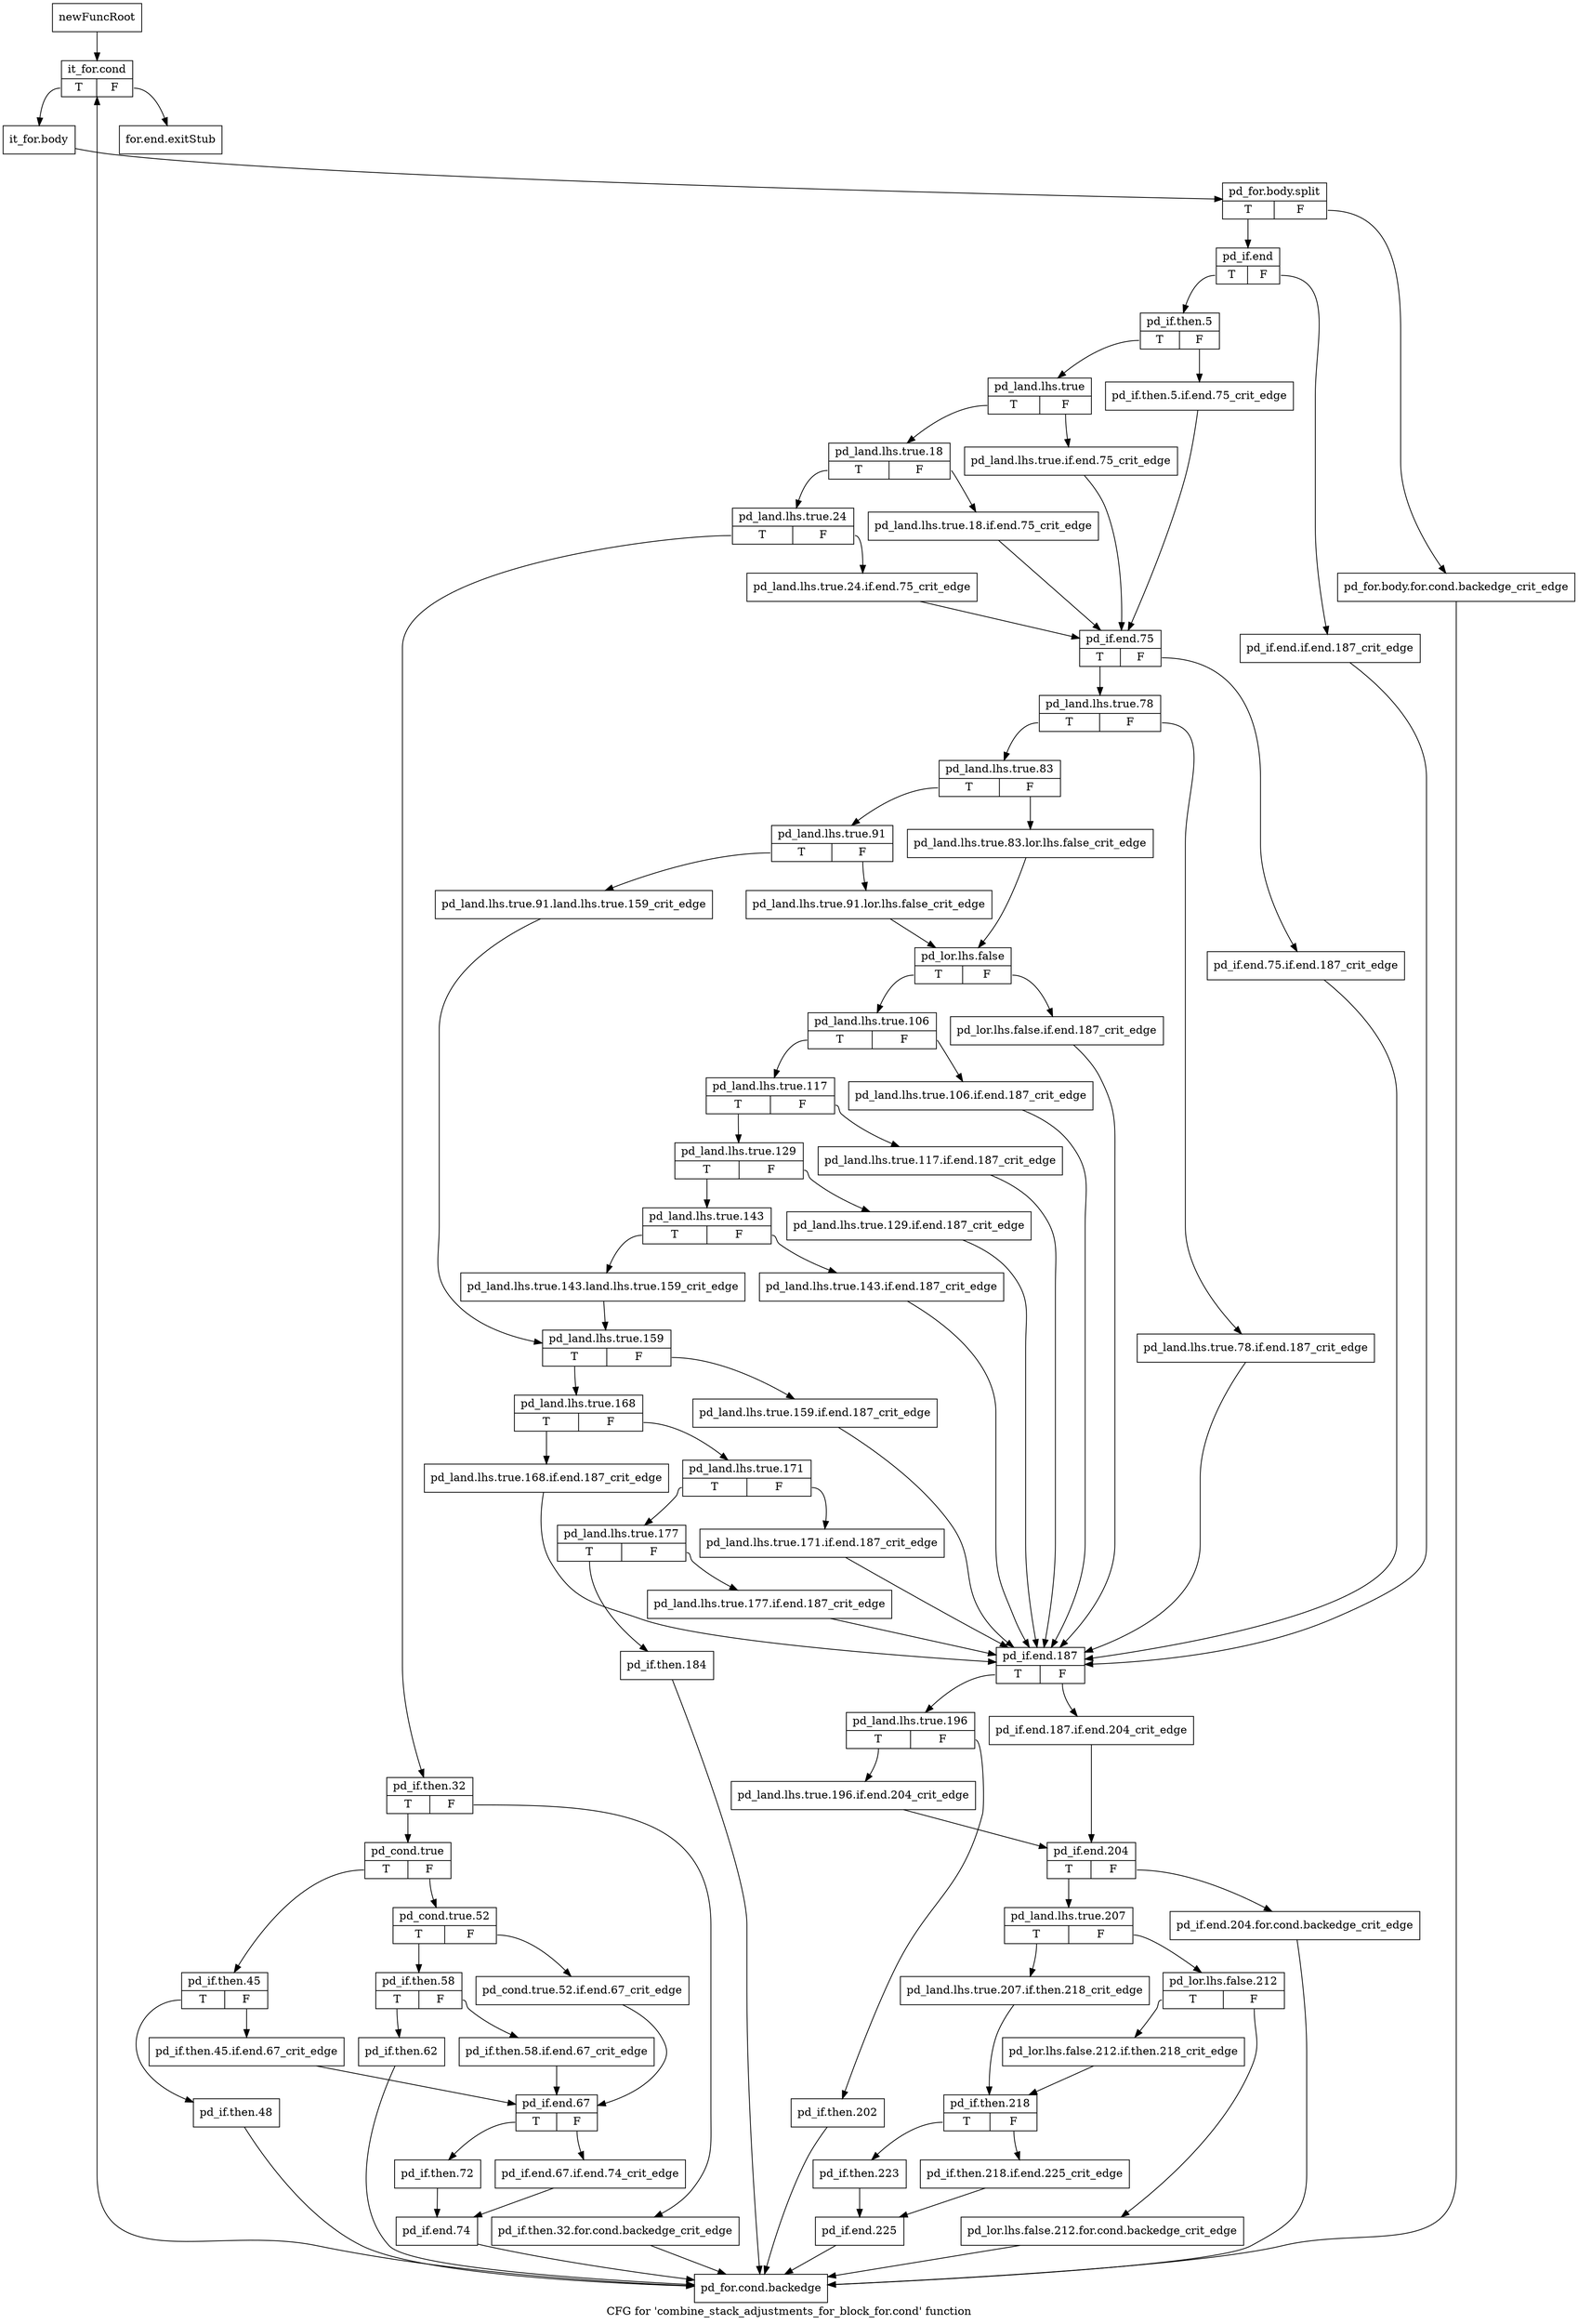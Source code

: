 digraph "CFG for 'combine_stack_adjustments_for_block_for.cond' function" {
	label="CFG for 'combine_stack_adjustments_for_block_for.cond' function";

	Node0xbacba10 [shape=record,label="{newFuncRoot}"];
	Node0xbacba10 -> Node0xbacc150;
	Node0xbacc100 [shape=record,label="{for.end.exitStub}"];
	Node0xbacc150 [shape=record,label="{it_for.cond|{<s0>T|<s1>F}}"];
	Node0xbacc150:s0 -> Node0xbacc1a0;
	Node0xbacc150:s1 -> Node0xbacc100;
	Node0xbacc1a0 [shape=record,label="{it_for.body}"];
	Node0xbacc1a0 -> Node0xfaeae20;
	Node0xfaeae20 [shape=record,label="{pd_for.body.split|{<s0>T|<s1>F}}"];
	Node0xfaeae20:s0 -> Node0xbacc240;
	Node0xfaeae20:s1 -> Node0xbacc1f0;
	Node0xbacc1f0 [shape=record,label="{pd_for.body.for.cond.backedge_crit_edge}"];
	Node0xbacc1f0 -> Node0xbacd820;
	Node0xbacc240 [shape=record,label="{pd_if.end|{<s0>T|<s1>F}}"];
	Node0xbacc240:s0 -> Node0xbacc2e0;
	Node0xbacc240:s1 -> Node0xbacc290;
	Node0xbacc290 [shape=record,label="{pd_if.end.if.end.187_crit_edge}"];
	Node0xbacc290 -> Node0xbacce70;
	Node0xbacc2e0 [shape=record,label="{pd_if.then.5|{<s0>T|<s1>F}}"];
	Node0xbacc2e0:s0 -> Node0xbacc380;
	Node0xbacc2e0:s1 -> Node0xbacc330;
	Node0xbacc330 [shape=record,label="{pd_if.then.5.if.end.75_crit_edge}"];
	Node0xbacc330 -> Node0xbacc560;
	Node0xbacc380 [shape=record,label="{pd_land.lhs.true|{<s0>T|<s1>F}}"];
	Node0xbacc380:s0 -> Node0xbacc420;
	Node0xbacc380:s1 -> Node0xbacc3d0;
	Node0xbacc3d0 [shape=record,label="{pd_land.lhs.true.if.end.75_crit_edge}"];
	Node0xbacc3d0 -> Node0xbacc560;
	Node0xbacc420 [shape=record,label="{pd_land.lhs.true.18|{<s0>T|<s1>F}}"];
	Node0xbacc420:s0 -> Node0xbacc4c0;
	Node0xbacc420:s1 -> Node0xbacc470;
	Node0xbacc470 [shape=record,label="{pd_land.lhs.true.18.if.end.75_crit_edge}"];
	Node0xbacc470 -> Node0xbacc560;
	Node0xbacc4c0 [shape=record,label="{pd_land.lhs.true.24|{<s0>T|<s1>F}}"];
	Node0xbacc4c0:s0 -> Node0xbacd370;
	Node0xbacc4c0:s1 -> Node0xbacc510;
	Node0xbacc510 [shape=record,label="{pd_land.lhs.true.24.if.end.75_crit_edge}"];
	Node0xbacc510 -> Node0xbacc560;
	Node0xbacc560 [shape=record,label="{pd_if.end.75|{<s0>T|<s1>F}}"];
	Node0xbacc560:s0 -> Node0xbacc600;
	Node0xbacc560:s1 -> Node0xbacc5b0;
	Node0xbacc5b0 [shape=record,label="{pd_if.end.75.if.end.187_crit_edge}"];
	Node0xbacc5b0 -> Node0xbacce70;
	Node0xbacc600 [shape=record,label="{pd_land.lhs.true.78|{<s0>T|<s1>F}}"];
	Node0xbacc600:s0 -> Node0xbacc6a0;
	Node0xbacc600:s1 -> Node0xbacc650;
	Node0xbacc650 [shape=record,label="{pd_land.lhs.true.78.if.end.187_crit_edge}"];
	Node0xbacc650 -> Node0xbacce70;
	Node0xbacc6a0 [shape=record,label="{pd_land.lhs.true.83|{<s0>T|<s1>F}}"];
	Node0xbacc6a0:s0 -> Node0xbacc740;
	Node0xbacc6a0:s1 -> Node0xbacc6f0;
	Node0xbacc6f0 [shape=record,label="{pd_land.lhs.true.83.lor.lhs.false_crit_edge}"];
	Node0xbacc6f0 -> Node0xbacc7e0;
	Node0xbacc740 [shape=record,label="{pd_land.lhs.true.91|{<s0>T|<s1>F}}"];
	Node0xbacc740:s0 -> Node0xbaccb50;
	Node0xbacc740:s1 -> Node0xbacc790;
	Node0xbacc790 [shape=record,label="{pd_land.lhs.true.91.lor.lhs.false_crit_edge}"];
	Node0xbacc790 -> Node0xbacc7e0;
	Node0xbacc7e0 [shape=record,label="{pd_lor.lhs.false|{<s0>T|<s1>F}}"];
	Node0xbacc7e0:s0 -> Node0xbacc880;
	Node0xbacc7e0:s1 -> Node0xbacc830;
	Node0xbacc830 [shape=record,label="{pd_lor.lhs.false.if.end.187_crit_edge}"];
	Node0xbacc830 -> Node0xbacce70;
	Node0xbacc880 [shape=record,label="{pd_land.lhs.true.106|{<s0>T|<s1>F}}"];
	Node0xbacc880:s0 -> Node0xbacc920;
	Node0xbacc880:s1 -> Node0xbacc8d0;
	Node0xbacc8d0 [shape=record,label="{pd_land.lhs.true.106.if.end.187_crit_edge}"];
	Node0xbacc8d0 -> Node0xbacce70;
	Node0xbacc920 [shape=record,label="{pd_land.lhs.true.117|{<s0>T|<s1>F}}"];
	Node0xbacc920:s0 -> Node0xbacc9c0;
	Node0xbacc920:s1 -> Node0xbacc970;
	Node0xbacc970 [shape=record,label="{pd_land.lhs.true.117.if.end.187_crit_edge}"];
	Node0xbacc970 -> Node0xbacce70;
	Node0xbacc9c0 [shape=record,label="{pd_land.lhs.true.129|{<s0>T|<s1>F}}"];
	Node0xbacc9c0:s0 -> Node0xbacca60;
	Node0xbacc9c0:s1 -> Node0xbacca10;
	Node0xbacca10 [shape=record,label="{pd_land.lhs.true.129.if.end.187_crit_edge}"];
	Node0xbacca10 -> Node0xbacce70;
	Node0xbacca60 [shape=record,label="{pd_land.lhs.true.143|{<s0>T|<s1>F}}"];
	Node0xbacca60:s0 -> Node0xbaccb00;
	Node0xbacca60:s1 -> Node0xbaccab0;
	Node0xbaccab0 [shape=record,label="{pd_land.lhs.true.143.if.end.187_crit_edge}"];
	Node0xbaccab0 -> Node0xbacce70;
	Node0xbaccb00 [shape=record,label="{pd_land.lhs.true.143.land.lhs.true.159_crit_edge}"];
	Node0xbaccb00 -> Node0xbaccba0;
	Node0xbaccb50 [shape=record,label="{pd_land.lhs.true.91.land.lhs.true.159_crit_edge}"];
	Node0xbaccb50 -> Node0xbaccba0;
	Node0xbaccba0 [shape=record,label="{pd_land.lhs.true.159|{<s0>T|<s1>F}}"];
	Node0xbaccba0:s0 -> Node0xbaccc40;
	Node0xbaccba0:s1 -> Node0xbaccbf0;
	Node0xbaccbf0 [shape=record,label="{pd_land.lhs.true.159.if.end.187_crit_edge}"];
	Node0xbaccbf0 -> Node0xbacce70;
	Node0xbaccc40 [shape=record,label="{pd_land.lhs.true.168|{<s0>T|<s1>F}}"];
	Node0xbaccc40:s0 -> Node0xbacce20;
	Node0xbaccc40:s1 -> Node0xbaccc90;
	Node0xbaccc90 [shape=record,label="{pd_land.lhs.true.171|{<s0>T|<s1>F}}"];
	Node0xbaccc90:s0 -> Node0xbaccd30;
	Node0xbaccc90:s1 -> Node0xbaccce0;
	Node0xbaccce0 [shape=record,label="{pd_land.lhs.true.171.if.end.187_crit_edge}"];
	Node0xbaccce0 -> Node0xbacce70;
	Node0xbaccd30 [shape=record,label="{pd_land.lhs.true.177|{<s0>T|<s1>F}}"];
	Node0xbaccd30:s0 -> Node0xbaccdd0;
	Node0xbaccd30:s1 -> Node0xbaccd80;
	Node0xbaccd80 [shape=record,label="{pd_land.lhs.true.177.if.end.187_crit_edge}"];
	Node0xbaccd80 -> Node0xbacce70;
	Node0xbaccdd0 [shape=record,label="{pd_if.then.184}"];
	Node0xbaccdd0 -> Node0xbacd820;
	Node0xbacce20 [shape=record,label="{pd_land.lhs.true.168.if.end.187_crit_edge}"];
	Node0xbacce20 -> Node0xbacce70;
	Node0xbacce70 [shape=record,label="{pd_if.end.187|{<s0>T|<s1>F}}"];
	Node0xbacce70:s0 -> Node0xbaccf10;
	Node0xbacce70:s1 -> Node0xbaccec0;
	Node0xbaccec0 [shape=record,label="{pd_if.end.187.if.end.204_crit_edge}"];
	Node0xbaccec0 -> Node0xbacd000;
	Node0xbaccf10 [shape=record,label="{pd_land.lhs.true.196|{<s0>T|<s1>F}}"];
	Node0xbaccf10:s0 -> Node0xbaccfb0;
	Node0xbaccf10:s1 -> Node0xbaccf60;
	Node0xbaccf60 [shape=record,label="{pd_if.then.202}"];
	Node0xbaccf60 -> Node0xbacd820;
	Node0xbaccfb0 [shape=record,label="{pd_land.lhs.true.196.if.end.204_crit_edge}"];
	Node0xbaccfb0 -> Node0xbacd000;
	Node0xbacd000 [shape=record,label="{pd_if.end.204|{<s0>T|<s1>F}}"];
	Node0xbacd000:s0 -> Node0xbacd0a0;
	Node0xbacd000:s1 -> Node0xbacd050;
	Node0xbacd050 [shape=record,label="{pd_if.end.204.for.cond.backedge_crit_edge}"];
	Node0xbacd050 -> Node0xbacd820;
	Node0xbacd0a0 [shape=record,label="{pd_land.lhs.true.207|{<s0>T|<s1>F}}"];
	Node0xbacd0a0:s0 -> Node0xbacd1e0;
	Node0xbacd0a0:s1 -> Node0xbacd0f0;
	Node0xbacd0f0 [shape=record,label="{pd_lor.lhs.false.212|{<s0>T|<s1>F}}"];
	Node0xbacd0f0:s0 -> Node0xbacd190;
	Node0xbacd0f0:s1 -> Node0xbacd140;
	Node0xbacd140 [shape=record,label="{pd_lor.lhs.false.212.for.cond.backedge_crit_edge}"];
	Node0xbacd140 -> Node0xbacd820;
	Node0xbacd190 [shape=record,label="{pd_lor.lhs.false.212.if.then.218_crit_edge}"];
	Node0xbacd190 -> Node0xbacd230;
	Node0xbacd1e0 [shape=record,label="{pd_land.lhs.true.207.if.then.218_crit_edge}"];
	Node0xbacd1e0 -> Node0xbacd230;
	Node0xbacd230 [shape=record,label="{pd_if.then.218|{<s0>T|<s1>F}}"];
	Node0xbacd230:s0 -> Node0xbacd2d0;
	Node0xbacd230:s1 -> Node0xbacd280;
	Node0xbacd280 [shape=record,label="{pd_if.then.218.if.end.225_crit_edge}"];
	Node0xbacd280 -> Node0xbacd320;
	Node0xbacd2d0 [shape=record,label="{pd_if.then.223}"];
	Node0xbacd2d0 -> Node0xbacd320;
	Node0xbacd320 [shape=record,label="{pd_if.end.225}"];
	Node0xbacd320 -> Node0xbacd820;
	Node0xbacd370 [shape=record,label="{pd_if.then.32|{<s0>T|<s1>F}}"];
	Node0xbacd370:s0 -> Node0xbacd410;
	Node0xbacd370:s1 -> Node0xbacd3c0;
	Node0xbacd3c0 [shape=record,label="{pd_if.then.32.for.cond.backedge_crit_edge}"];
	Node0xbacd3c0 -> Node0xbacd820;
	Node0xbacd410 [shape=record,label="{pd_cond.true|{<s0>T|<s1>F}}"];
	Node0xbacd410:s0 -> Node0xbacd5f0;
	Node0xbacd410:s1 -> Node0xbacd460;
	Node0xbacd460 [shape=record,label="{pd_cond.true.52|{<s0>T|<s1>F}}"];
	Node0xbacd460:s0 -> Node0xbacd500;
	Node0xbacd460:s1 -> Node0xbacd4b0;
	Node0xbacd4b0 [shape=record,label="{pd_cond.true.52.if.end.67_crit_edge}"];
	Node0xbacd4b0 -> Node0xbacd690;
	Node0xbacd500 [shape=record,label="{pd_if.then.58|{<s0>T|<s1>F}}"];
	Node0xbacd500:s0 -> Node0xbacd5a0;
	Node0xbacd500:s1 -> Node0xbacd550;
	Node0xbacd550 [shape=record,label="{pd_if.then.58.if.end.67_crit_edge}"];
	Node0xbacd550 -> Node0xbacd690;
	Node0xbacd5a0 [shape=record,label="{pd_if.then.62}"];
	Node0xbacd5a0 -> Node0xbacd820;
	Node0xbacd5f0 [shape=record,label="{pd_if.then.45|{<s0>T|<s1>F}}"];
	Node0xbacd5f0:s0 -> Node0xbacd7d0;
	Node0xbacd5f0:s1 -> Node0xbacd640;
	Node0xbacd640 [shape=record,label="{pd_if.then.45.if.end.67_crit_edge}"];
	Node0xbacd640 -> Node0xbacd690;
	Node0xbacd690 [shape=record,label="{pd_if.end.67|{<s0>T|<s1>F}}"];
	Node0xbacd690:s0 -> Node0xbacd730;
	Node0xbacd690:s1 -> Node0xbacd6e0;
	Node0xbacd6e0 [shape=record,label="{pd_if.end.67.if.end.74_crit_edge}"];
	Node0xbacd6e0 -> Node0xbacd780;
	Node0xbacd730 [shape=record,label="{pd_if.then.72}"];
	Node0xbacd730 -> Node0xbacd780;
	Node0xbacd780 [shape=record,label="{pd_if.end.74}"];
	Node0xbacd780 -> Node0xbacd820;
	Node0xbacd7d0 [shape=record,label="{pd_if.then.48}"];
	Node0xbacd7d0 -> Node0xbacd820;
	Node0xbacd820 [shape=record,label="{pd_for.cond.backedge}"];
	Node0xbacd820 -> Node0xbacc150;
}
